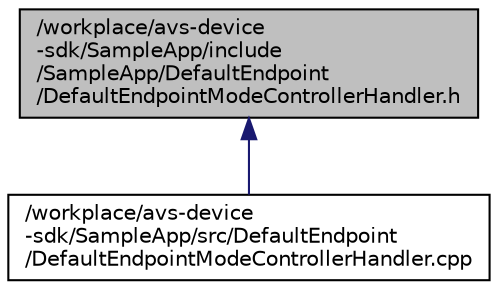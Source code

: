 digraph "/workplace/avs-device-sdk/SampleApp/include/SampleApp/DefaultEndpoint/DefaultEndpointModeControllerHandler.h"
{
  edge [fontname="Helvetica",fontsize="10",labelfontname="Helvetica",labelfontsize="10"];
  node [fontname="Helvetica",fontsize="10",shape=record];
  Node47 [label="/workplace/avs-device\l-sdk/SampleApp/include\l/SampleApp/DefaultEndpoint\l/DefaultEndpointModeControllerHandler.h",height=0.2,width=0.4,color="black", fillcolor="grey75", style="filled", fontcolor="black"];
  Node47 -> Node48 [dir="back",color="midnightblue",fontsize="10",style="solid",fontname="Helvetica"];
  Node48 [label="/workplace/avs-device\l-sdk/SampleApp/src/DefaultEndpoint\l/DefaultEndpointModeControllerHandler.cpp",height=0.2,width=0.4,color="black", fillcolor="white", style="filled",URL="$_default_endpoint_mode_controller_handler_8cpp.html"];
}
